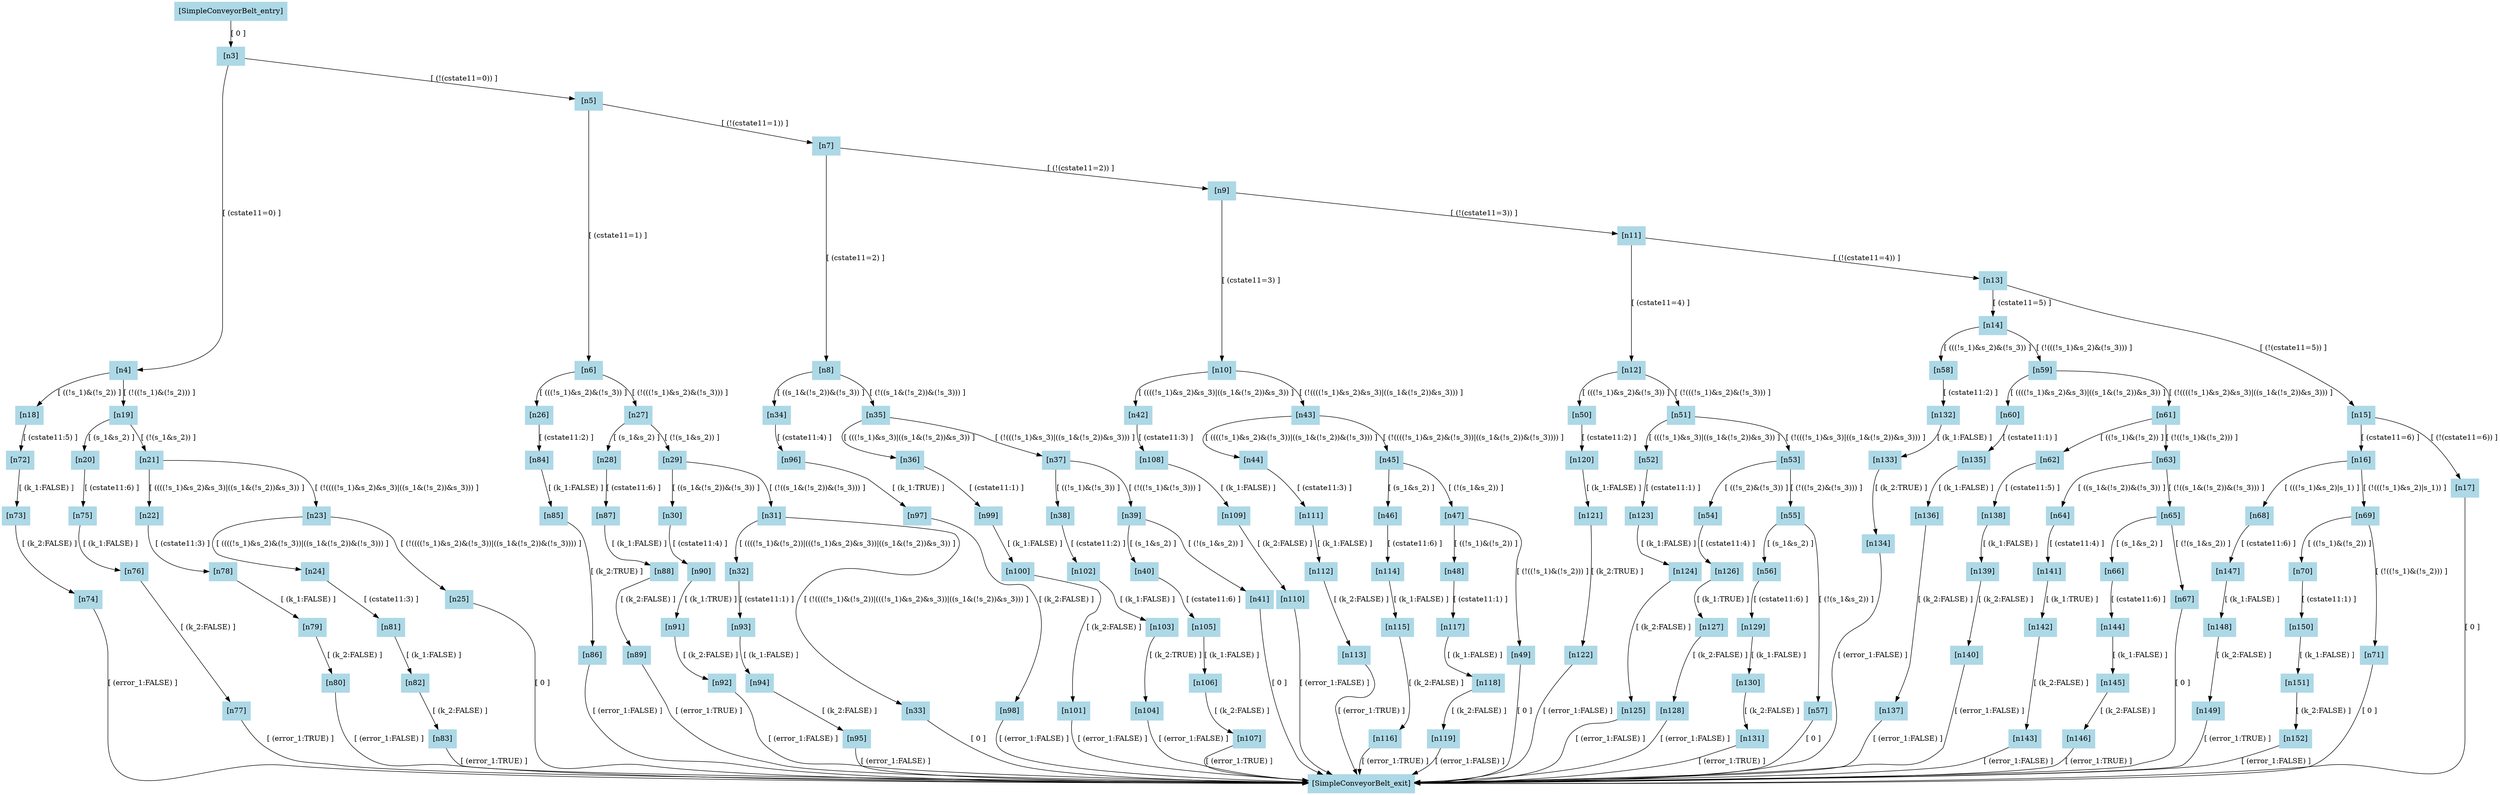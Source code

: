 digraph "SimpleConveyorBelt" {
"[SimpleConveyorBelt_entry]" [label="[SimpleConveyorBelt_entry]", color=lightblue,style=filled,shape=box]
"[n3]" [label="[n3]", color=lightblue,style=filled,shape=box]
"[n4]" [label="[n4]", color=lightblue,style=filled,shape=box]
"[n5]" [label="[n5]", color=lightblue,style=filled,shape=box]
"[n6]" [label="[n6]", color=lightblue,style=filled,shape=box]
"[n7]" [label="[n7]", color=lightblue,style=filled,shape=box]
"[n8]" [label="[n8]", color=lightblue,style=filled,shape=box]
"[n9]" [label="[n9]", color=lightblue,style=filled,shape=box]
"[n10]" [label="[n10]", color=lightblue,style=filled,shape=box]
"[n11]" [label="[n11]", color=lightblue,style=filled,shape=box]
"[n12]" [label="[n12]", color=lightblue,style=filled,shape=box]
"[n13]" [label="[n13]", color=lightblue,style=filled,shape=box]
"[n14]" [label="[n14]", color=lightblue,style=filled,shape=box]
"[n15]" [label="[n15]", color=lightblue,style=filled,shape=box]
"[n16]" [label="[n16]", color=lightblue,style=filled,shape=box]
"[n17]" [label="[n17]", color=lightblue,style=filled,shape=box]
"[n18]" [label="[n18]", color=lightblue,style=filled,shape=box]
"[n19]" [label="[n19]", color=lightblue,style=filled,shape=box]
"[n20]" [label="[n20]", color=lightblue,style=filled,shape=box]
"[n21]" [label="[n21]", color=lightblue,style=filled,shape=box]
"[n22]" [label="[n22]", color=lightblue,style=filled,shape=box]
"[n23]" [label="[n23]", color=lightblue,style=filled,shape=box]
"[n24]" [label="[n24]", color=lightblue,style=filled,shape=box]
"[n25]" [label="[n25]", color=lightblue,style=filled,shape=box]
"[n26]" [label="[n26]", color=lightblue,style=filled,shape=box]
"[n27]" [label="[n27]", color=lightblue,style=filled,shape=box]
"[n28]" [label="[n28]", color=lightblue,style=filled,shape=box]
"[n29]" [label="[n29]", color=lightblue,style=filled,shape=box]
"[n30]" [label="[n30]", color=lightblue,style=filled,shape=box]
"[n31]" [label="[n31]", color=lightblue,style=filled,shape=box]
"[n32]" [label="[n32]", color=lightblue,style=filled,shape=box]
"[n33]" [label="[n33]", color=lightblue,style=filled,shape=box]
"[n34]" [label="[n34]", color=lightblue,style=filled,shape=box]
"[n35]" [label="[n35]", color=lightblue,style=filled,shape=box]
"[n36]" [label="[n36]", color=lightblue,style=filled,shape=box]
"[n37]" [label="[n37]", color=lightblue,style=filled,shape=box]
"[n38]" [label="[n38]", color=lightblue,style=filled,shape=box]
"[n39]" [label="[n39]", color=lightblue,style=filled,shape=box]
"[n40]" [label="[n40]", color=lightblue,style=filled,shape=box]
"[n41]" [label="[n41]", color=lightblue,style=filled,shape=box]
"[n42]" [label="[n42]", color=lightblue,style=filled,shape=box]
"[n43]" [label="[n43]", color=lightblue,style=filled,shape=box]
"[n44]" [label="[n44]", color=lightblue,style=filled,shape=box]
"[n45]" [label="[n45]", color=lightblue,style=filled,shape=box]
"[n46]" [label="[n46]", color=lightblue,style=filled,shape=box]
"[n47]" [label="[n47]", color=lightblue,style=filled,shape=box]
"[n48]" [label="[n48]", color=lightblue,style=filled,shape=box]
"[n49]" [label="[n49]", color=lightblue,style=filled,shape=box]
"[n50]" [label="[n50]", color=lightblue,style=filled,shape=box]
"[n51]" [label="[n51]", color=lightblue,style=filled,shape=box]
"[n52]" [label="[n52]", color=lightblue,style=filled,shape=box]
"[n53]" [label="[n53]", color=lightblue,style=filled,shape=box]
"[n54]" [label="[n54]", color=lightblue,style=filled,shape=box]
"[n55]" [label="[n55]", color=lightblue,style=filled,shape=box]
"[n56]" [label="[n56]", color=lightblue,style=filled,shape=box]
"[n57]" [label="[n57]", color=lightblue,style=filled,shape=box]
"[n58]" [label="[n58]", color=lightblue,style=filled,shape=box]
"[n59]" [label="[n59]", color=lightblue,style=filled,shape=box]
"[n60]" [label="[n60]", color=lightblue,style=filled,shape=box]
"[n61]" [label="[n61]", color=lightblue,style=filled,shape=box]
"[n62]" [label="[n62]", color=lightblue,style=filled,shape=box]
"[n63]" [label="[n63]", color=lightblue,style=filled,shape=box]
"[n64]" [label="[n64]", color=lightblue,style=filled,shape=box]
"[n65]" [label="[n65]", color=lightblue,style=filled,shape=box]
"[n66]" [label="[n66]", color=lightblue,style=filled,shape=box]
"[n67]" [label="[n67]", color=lightblue,style=filled,shape=box]
"[n68]" [label="[n68]", color=lightblue,style=filled,shape=box]
"[n69]" [label="[n69]", color=lightblue,style=filled,shape=box]
"[n70]" [label="[n70]", color=lightblue,style=filled,shape=box]
"[n71]" [label="[n71]", color=lightblue,style=filled,shape=box]
"[n72]" [label="[n72]", color=lightblue,style=filled,shape=box]
"[n73]" [label="[n73]", color=lightblue,style=filled,shape=box]
"[n74]" [label="[n74]", color=lightblue,style=filled,shape=box]
"[n75]" [label="[n75]", color=lightblue,style=filled,shape=box]
"[n76]" [label="[n76]", color=lightblue,style=filled,shape=box]
"[n77]" [label="[n77]", color=lightblue,style=filled,shape=box]
"[n78]" [label="[n78]", color=lightblue,style=filled,shape=box]
"[n79]" [label="[n79]", color=lightblue,style=filled,shape=box]
"[n80]" [label="[n80]", color=lightblue,style=filled,shape=box]
"[n81]" [label="[n81]", color=lightblue,style=filled,shape=box]
"[n82]" [label="[n82]", color=lightblue,style=filled,shape=box]
"[n83]" [label="[n83]", color=lightblue,style=filled,shape=box]
"[n84]" [label="[n84]", color=lightblue,style=filled,shape=box]
"[n85]" [label="[n85]", color=lightblue,style=filled,shape=box]
"[n86]" [label="[n86]", color=lightblue,style=filled,shape=box]
"[n87]" [label="[n87]", color=lightblue,style=filled,shape=box]
"[n88]" [label="[n88]", color=lightblue,style=filled,shape=box]
"[n89]" [label="[n89]", color=lightblue,style=filled,shape=box]
"[n90]" [label="[n90]", color=lightblue,style=filled,shape=box]
"[n91]" [label="[n91]", color=lightblue,style=filled,shape=box]
"[n92]" [label="[n92]", color=lightblue,style=filled,shape=box]
"[n93]" [label="[n93]", color=lightblue,style=filled,shape=box]
"[n94]" [label="[n94]", color=lightblue,style=filled,shape=box]
"[n95]" [label="[n95]", color=lightblue,style=filled,shape=box]
"[n96]" [label="[n96]", color=lightblue,style=filled,shape=box]
"[n97]" [label="[n97]", color=lightblue,style=filled,shape=box]
"[n98]" [label="[n98]", color=lightblue,style=filled,shape=box]
"[n99]" [label="[n99]", color=lightblue,style=filled,shape=box]
"[n100]" [label="[n100]", color=lightblue,style=filled,shape=box]
"[n101]" [label="[n101]", color=lightblue,style=filled,shape=box]
"[n102]" [label="[n102]", color=lightblue,style=filled,shape=box]
"[n103]" [label="[n103]", color=lightblue,style=filled,shape=box]
"[n104]" [label="[n104]", color=lightblue,style=filled,shape=box]
"[n105]" [label="[n105]", color=lightblue,style=filled,shape=box]
"[n106]" [label="[n106]", color=lightblue,style=filled,shape=box]
"[n107]" [label="[n107]", color=lightblue,style=filled,shape=box]
"[n108]" [label="[n108]", color=lightblue,style=filled,shape=box]
"[n109]" [label="[n109]", color=lightblue,style=filled,shape=box]
"[n110]" [label="[n110]", color=lightblue,style=filled,shape=box]
"[n111]" [label="[n111]", color=lightblue,style=filled,shape=box]
"[n112]" [label="[n112]", color=lightblue,style=filled,shape=box]
"[n113]" [label="[n113]", color=lightblue,style=filled,shape=box]
"[n114]" [label="[n114]", color=lightblue,style=filled,shape=box]
"[n115]" [label="[n115]", color=lightblue,style=filled,shape=box]
"[n116]" [label="[n116]", color=lightblue,style=filled,shape=box]
"[n117]" [label="[n117]", color=lightblue,style=filled,shape=box]
"[n118]" [label="[n118]", color=lightblue,style=filled,shape=box]
"[n119]" [label="[n119]", color=lightblue,style=filled,shape=box]
"[n120]" [label="[n120]", color=lightblue,style=filled,shape=box]
"[n121]" [label="[n121]", color=lightblue,style=filled,shape=box]
"[n122]" [label="[n122]", color=lightblue,style=filled,shape=box]
"[n123]" [label="[n123]", color=lightblue,style=filled,shape=box]
"[n124]" [label="[n124]", color=lightblue,style=filled,shape=box]
"[n125]" [label="[n125]", color=lightblue,style=filled,shape=box]
"[n126]" [label="[n126]", color=lightblue,style=filled,shape=box]
"[n127]" [label="[n127]", color=lightblue,style=filled,shape=box]
"[n128]" [label="[n128]", color=lightblue,style=filled,shape=box]
"[n129]" [label="[n129]", color=lightblue,style=filled,shape=box]
"[n130]" [label="[n130]", color=lightblue,style=filled,shape=box]
"[n131]" [label="[n131]", color=lightblue,style=filled,shape=box]
"[n132]" [label="[n132]", color=lightblue,style=filled,shape=box]
"[n133]" [label="[n133]", color=lightblue,style=filled,shape=box]
"[n134]" [label="[n134]", color=lightblue,style=filled,shape=box]
"[n135]" [label="[n135]", color=lightblue,style=filled,shape=box]
"[n136]" [label="[n136]", color=lightblue,style=filled,shape=box]
"[n137]" [label="[n137]", color=lightblue,style=filled,shape=box]
"[n138]" [label="[n138]", color=lightblue,style=filled,shape=box]
"[n139]" [label="[n139]", color=lightblue,style=filled,shape=box]
"[n140]" [label="[n140]", color=lightblue,style=filled,shape=box]
"[n141]" [label="[n141]", color=lightblue,style=filled,shape=box]
"[n142]" [label="[n142]", color=lightblue,style=filled,shape=box]
"[n143]" [label="[n143]", color=lightblue,style=filled,shape=box]
"[n144]" [label="[n144]", color=lightblue,style=filled,shape=box]
"[n145]" [label="[n145]", color=lightblue,style=filled,shape=box]
"[n146]" [label="[n146]", color=lightblue,style=filled,shape=box]
"[n147]" [label="[n147]", color=lightblue,style=filled,shape=box]
"[n148]" [label="[n148]", color=lightblue,style=filled,shape=box]
"[n149]" [label="[n149]", color=lightblue,style=filled,shape=box]
"[n150]" [label="[n150]", color=lightblue,style=filled,shape=box]
"[n151]" [label="[n151]", color=lightblue,style=filled,shape=box]
"[n152]" [label="[n152]", color=lightblue,style=filled,shape=box]
"[SimpleConveyorBelt_exit]" [label="[SimpleConveyorBelt_exit]", color=lightblue,style=filled,shape=box]
"[SimpleConveyorBelt_entry]" -> "[n3]" [label="[ 0 ]",color=black]
"[n3]" -> "[n4]" [label="[ (cstate11=0) ]",color=black]
"[n3]" -> "[n5]" [label="[ (!(cstate11=0)) ]",color=black]
"[n5]" -> "[n6]" [label="[ (cstate11=1) ]",color=black]
"[n5]" -> "[n7]" [label="[ (!(cstate11=1)) ]",color=black]
"[n7]" -> "[n8]" [label="[ (cstate11=2) ]",color=black]
"[n7]" -> "[n9]" [label="[ (!(cstate11=2)) ]",color=black]
"[n9]" -> "[n10]" [label="[ (cstate11=3) ]",color=black]
"[n9]" -> "[n11]" [label="[ (!(cstate11=3)) ]",color=black]
"[n11]" -> "[n12]" [label="[ (cstate11=4) ]",color=black]
"[n11]" -> "[n13]" [label="[ (!(cstate11=4)) ]",color=black]
"[n13]" -> "[n14]" [label="[ (cstate11=5) ]",color=black]
"[n13]" -> "[n15]" [label="[ (!(cstate11=5)) ]",color=black]
"[n15]" -> "[n16]" [label="[ (cstate11=6) ]",color=black]
"[n15]" -> "[n17]" [label="[ (!(cstate11=6)) ]",color=black]
"[n17]" -> "[SimpleConveyorBelt_exit]" [label="[ 0 ]",color=black]
"[n4]" -> "[n18]" [label="[ ((!s_1)&(!s_2)) ]",color=black]
"[n4]" -> "[n19]" [label="[ (!((!s_1)&(!s_2))) ]",color=black]
"[n19]" -> "[n20]" [label="[ (s_1&s_2) ]",color=black]
"[n19]" -> "[n21]" [label="[ (!(s_1&s_2)) ]",color=black]
"[n21]" -> "[n22]" [label="[ ((((!s_1)&s_2)&s_3)|((s_1&(!s_2))&s_3)) ]",color=black]
"[n21]" -> "[n23]" [label="[ (!((((!s_1)&s_2)&s_3)|((s_1&(!s_2))&s_3))) ]",color=black]
"[n23]" -> "[n24]" [label="[ ((((!s_1)&s_2)&(!s_3))|((s_1&(!s_2))&(!s_3))) ]",color=black]
"[n23]" -> "[n25]" [label="[ (!((((!s_1)&s_2)&(!s_3))|((s_1&(!s_2))&(!s_3)))) ]",color=black]
"[n25]" -> "[SimpleConveyorBelt_exit]" [label="[ 0 ]",color=black]
"[n6]" -> "[n26]" [label="[ (((!s_1)&s_2)&(!s_3)) ]",color=black]
"[n6]" -> "[n27]" [label="[ (!(((!s_1)&s_2)&(!s_3))) ]",color=black]
"[n27]" -> "[n28]" [label="[ (s_1&s_2) ]",color=black]
"[n27]" -> "[n29]" [label="[ (!(s_1&s_2)) ]",color=black]
"[n29]" -> "[n30]" [label="[ ((s_1&(!s_2))&(!s_3)) ]",color=black]
"[n29]" -> "[n31]" [label="[ (!((s_1&(!s_2))&(!s_3))) ]",color=black]
"[n31]" -> "[n32]" [label="[ ((((!s_1)&(!s_2))|(((!s_1)&s_2)&s_3))|((s_1&(!s_2))&s_3)) ]",color=black]
"[n31]" -> "[n33]" [label="[ (!((((!s_1)&(!s_2))|(((!s_1)&s_2)&s_3))|((s_1&(!s_2))&s_3))) ]",color=black]
"[n33]" -> "[SimpleConveyorBelt_exit]" [label="[ 0 ]",color=black]
"[n8]" -> "[n34]" [label="[ ((s_1&(!s_2))&(!s_3)) ]",color=black]
"[n8]" -> "[n35]" [label="[ (!((s_1&(!s_2))&(!s_3))) ]",color=black]
"[n35]" -> "[n36]" [label="[ (((!s_1)&s_3)|((s_1&(!s_2))&s_3)) ]",color=black]
"[n35]" -> "[n37]" [label="[ (!(((!s_1)&s_3)|((s_1&(!s_2))&s_3))) ]",color=black]
"[n37]" -> "[n38]" [label="[ ((!s_1)&(!s_3)) ]",color=black]
"[n37]" -> "[n39]" [label="[ (!((!s_1)&(!s_3))) ]",color=black]
"[n39]" -> "[n40]" [label="[ (s_1&s_2) ]",color=black]
"[n39]" -> "[n41]" [label="[ (!(s_1&s_2)) ]",color=black]
"[n41]" -> "[SimpleConveyorBelt_exit]" [label="[ 0 ]",color=black]
"[n10]" -> "[n42]" [label="[ ((((!s_1)&s_2)&s_3)|((s_1&(!s_2))&s_3)) ]",color=black]
"[n10]" -> "[n43]" [label="[ (!((((!s_1)&s_2)&s_3)|((s_1&(!s_2))&s_3))) ]",color=black]
"[n43]" -> "[n44]" [label="[ ((((!s_1)&s_2)&(!s_3))|((s_1&(!s_2))&(!s_3))) ]",color=black]
"[n43]" -> "[n45]" [label="[ (!((((!s_1)&s_2)&(!s_3))|((s_1&(!s_2))&(!s_3)))) ]",color=black]
"[n45]" -> "[n46]" [label="[ (s_1&s_2) ]",color=black]
"[n45]" -> "[n47]" [label="[ (!(s_1&s_2)) ]",color=black]
"[n47]" -> "[n48]" [label="[ ((!s_1)&(!s_2)) ]",color=black]
"[n47]" -> "[n49]" [label="[ (!((!s_1)&(!s_2))) ]",color=black]
"[n49]" -> "[SimpleConveyorBelt_exit]" [label="[ 0 ]",color=black]
"[n12]" -> "[n50]" [label="[ (((!s_1)&s_2)&(!s_3)) ]",color=black]
"[n12]" -> "[n51]" [label="[ (!(((!s_1)&s_2)&(!s_3))) ]",color=black]
"[n51]" -> "[n52]" [label="[ (((!s_1)&s_3)|((s_1&(!s_2))&s_3)) ]",color=black]
"[n51]" -> "[n53]" [label="[ (!(((!s_1)&s_3)|((s_1&(!s_2))&s_3))) ]",color=black]
"[n53]" -> "[n54]" [label="[ ((!s_2)&(!s_3)) ]",color=black]
"[n53]" -> "[n55]" [label="[ (!((!s_2)&(!s_3))) ]",color=black]
"[n55]" -> "[n56]" [label="[ (s_1&s_2) ]",color=black]
"[n55]" -> "[n57]" [label="[ (!(s_1&s_2)) ]",color=black]
"[n57]" -> "[SimpleConveyorBelt_exit]" [label="[ 0 ]",color=black]
"[n14]" -> "[n58]" [label="[ (((!s_1)&s_2)&(!s_3)) ]",color=black]
"[n14]" -> "[n59]" [label="[ (!(((!s_1)&s_2)&(!s_3))) ]",color=black]
"[n59]" -> "[n60]" [label="[ ((((!s_1)&s_2)&s_3)|((s_1&(!s_2))&s_3)) ]",color=black]
"[n59]" -> "[n61]" [label="[ (!((((!s_1)&s_2)&s_3)|((s_1&(!s_2))&s_3))) ]",color=black]
"[n61]" -> "[n62]" [label="[ ((!s_1)&(!s_2)) ]",color=black]
"[n61]" -> "[n63]" [label="[ (!((!s_1)&(!s_2))) ]",color=black]
"[n63]" -> "[n64]" [label="[ ((s_1&(!s_2))&(!s_3)) ]",color=black]
"[n63]" -> "[n65]" [label="[ (!((s_1&(!s_2))&(!s_3))) ]",color=black]
"[n65]" -> "[n66]" [label="[ (s_1&s_2) ]",color=black]
"[n65]" -> "[n67]" [label="[ (!(s_1&s_2)) ]",color=black]
"[n67]" -> "[SimpleConveyorBelt_exit]" [label="[ 0 ]",color=black]
"[n16]" -> "[n68]" [label="[ (((!s_1)&s_2)|s_1) ]",color=black]
"[n16]" -> "[n69]" [label="[ (!(((!s_1)&s_2)|s_1)) ]",color=black]
"[n69]" -> "[n70]" [label="[ ((!s_1)&(!s_2)) ]",color=black]
"[n69]" -> "[n71]" [label="[ (!((!s_1)&(!s_2))) ]",color=black]
"[n71]" -> "[SimpleConveyorBelt_exit]" [label="[ 0 ]",color=black]
"[n18]" -> "[n72]" [label="[ (cstate11:5) ]",color=black]
"[n72]" -> "[n73]" [label="[ (k_1:FALSE) ]",color=black]
"[n73]" -> "[n74]" [label="[ (k_2:FALSE) ]",color=black]
"[n74]" -> "[SimpleConveyorBelt_exit]" [label="[ (error_1:FALSE) ]",color=black]
"[n20]" -> "[n75]" [label="[ (cstate11:6) ]",color=black]
"[n75]" -> "[n76]" [label="[ (k_1:FALSE) ]",color=black]
"[n76]" -> "[n77]" [label="[ (k_2:FALSE) ]",color=black]
"[n77]" -> "[SimpleConveyorBelt_exit]" [label="[ (error_1:TRUE) ]",color=black]
"[n22]" -> "[n78]" [label="[ (cstate11:3) ]",color=black]
"[n78]" -> "[n79]" [label="[ (k_1:FALSE) ]",color=black]
"[n79]" -> "[n80]" [label="[ (k_2:FALSE) ]",color=black]
"[n80]" -> "[SimpleConveyorBelt_exit]" [label="[ (error_1:FALSE) ]",color=black]
"[n24]" -> "[n81]" [label="[ (cstate11:3) ]",color=black]
"[n81]" -> "[n82]" [label="[ (k_1:FALSE) ]",color=black]
"[n82]" -> "[n83]" [label="[ (k_2:FALSE) ]",color=black]
"[n83]" -> "[SimpleConveyorBelt_exit]" [label="[ (error_1:TRUE) ]",color=black]
"[n26]" -> "[n84]" [label="[ (cstate11:2) ]",color=black]
"[n84]" -> "[n85]" [label="[ (k_1:FALSE) ]",color=black]
"[n85]" -> "[n86]" [label="[ (k_2:TRUE) ]",color=black]
"[n86]" -> "[SimpleConveyorBelt_exit]" [label="[ (error_1:FALSE) ]",color=black]
"[n28]" -> "[n87]" [label="[ (cstate11:6) ]",color=black]
"[n87]" -> "[n88]" [label="[ (k_1:FALSE) ]",color=black]
"[n88]" -> "[n89]" [label="[ (k_2:FALSE) ]",color=black]
"[n89]" -> "[SimpleConveyorBelt_exit]" [label="[ (error_1:TRUE) ]",color=black]
"[n30]" -> "[n90]" [label="[ (cstate11:4) ]",color=black]
"[n90]" -> "[n91]" [label="[ (k_1:TRUE) ]",color=black]
"[n91]" -> "[n92]" [label="[ (k_2:FALSE) ]",color=black]
"[n92]" -> "[SimpleConveyorBelt_exit]" [label="[ (error_1:FALSE) ]",color=black]
"[n32]" -> "[n93]" [label="[ (cstate11:1) ]",color=black]
"[n93]" -> "[n94]" [label="[ (k_1:FALSE) ]",color=black]
"[n94]" -> "[n95]" [label="[ (k_2:FALSE) ]",color=black]
"[n95]" -> "[SimpleConveyorBelt_exit]" [label="[ (error_1:FALSE) ]",color=black]
"[n34]" -> "[n96]" [label="[ (cstate11:4) ]",color=black]
"[n96]" -> "[n97]" [label="[ (k_1:TRUE) ]",color=black]
"[n97]" -> "[n98]" [label="[ (k_2:FALSE) ]",color=black]
"[n98]" -> "[SimpleConveyorBelt_exit]" [label="[ (error_1:FALSE) ]",color=black]
"[n36]" -> "[n99]" [label="[ (cstate11:1) ]",color=black]
"[n99]" -> "[n100]" [label="[ (k_1:FALSE) ]",color=black]
"[n100]" -> "[n101]" [label="[ (k_2:FALSE) ]",color=black]
"[n101]" -> "[SimpleConveyorBelt_exit]" [label="[ (error_1:FALSE) ]",color=black]
"[n38]" -> "[n102]" [label="[ (cstate11:2) ]",color=black]
"[n102]" -> "[n103]" [label="[ (k_1:FALSE) ]",color=black]
"[n103]" -> "[n104]" [label="[ (k_2:TRUE) ]",color=black]
"[n104]" -> "[SimpleConveyorBelt_exit]" [label="[ (error_1:FALSE) ]",color=black]
"[n40]" -> "[n105]" [label="[ (cstate11:6) ]",color=black]
"[n105]" -> "[n106]" [label="[ (k_1:FALSE) ]",color=black]
"[n106]" -> "[n107]" [label="[ (k_2:FALSE) ]",color=black]
"[n107]" -> "[SimpleConveyorBelt_exit]" [label="[ (error_1:TRUE) ]",color=black]
"[n42]" -> "[n108]" [label="[ (cstate11:3) ]",color=black]
"[n108]" -> "[n109]" [label="[ (k_1:FALSE) ]",color=black]
"[n109]" -> "[n110]" [label="[ (k_2:FALSE) ]",color=black]
"[n110]" -> "[SimpleConveyorBelt_exit]" [label="[ (error_1:FALSE) ]",color=black]
"[n44]" -> "[n111]" [label="[ (cstate11:3) ]",color=black]
"[n111]" -> "[n112]" [label="[ (k_1:FALSE) ]",color=black]
"[n112]" -> "[n113]" [label="[ (k_2:FALSE) ]",color=black]
"[n113]" -> "[SimpleConveyorBelt_exit]" [label="[ (error_1:TRUE) ]",color=black]
"[n46]" -> "[n114]" [label="[ (cstate11:6) ]",color=black]
"[n114]" -> "[n115]" [label="[ (k_1:FALSE) ]",color=black]
"[n115]" -> "[n116]" [label="[ (k_2:FALSE) ]",color=black]
"[n116]" -> "[SimpleConveyorBelt_exit]" [label="[ (error_1:TRUE) ]",color=black]
"[n48]" -> "[n117]" [label="[ (cstate11:1) ]",color=black]
"[n117]" -> "[n118]" [label="[ (k_1:FALSE) ]",color=black]
"[n118]" -> "[n119]" [label="[ (k_2:FALSE) ]",color=black]
"[n119]" -> "[SimpleConveyorBelt_exit]" [label="[ (error_1:FALSE) ]",color=black]
"[n50]" -> "[n120]" [label="[ (cstate11:2) ]",color=black]
"[n120]" -> "[n121]" [label="[ (k_1:FALSE) ]",color=black]
"[n121]" -> "[n122]" [label="[ (k_2:TRUE) ]",color=black]
"[n122]" -> "[SimpleConveyorBelt_exit]" [label="[ (error_1:FALSE) ]",color=black]
"[n52]" -> "[n123]" [label="[ (cstate11:1) ]",color=black]
"[n123]" -> "[n124]" [label="[ (k_1:FALSE) ]",color=black]
"[n124]" -> "[n125]" [label="[ (k_2:FALSE) ]",color=black]
"[n125]" -> "[SimpleConveyorBelt_exit]" [label="[ (error_1:FALSE) ]",color=black]
"[n54]" -> "[n126]" [label="[ (cstate11:4) ]",color=black]
"[n126]" -> "[n127]" [label="[ (k_1:TRUE) ]",color=black]
"[n127]" -> "[n128]" [label="[ (k_2:FALSE) ]",color=black]
"[n128]" -> "[SimpleConveyorBelt_exit]" [label="[ (error_1:FALSE) ]",color=black]
"[n56]" -> "[n129]" [label="[ (cstate11:6) ]",color=black]
"[n129]" -> "[n130]" [label="[ (k_1:FALSE) ]",color=black]
"[n130]" -> "[n131]" [label="[ (k_2:FALSE) ]",color=black]
"[n131]" -> "[SimpleConveyorBelt_exit]" [label="[ (error_1:TRUE) ]",color=black]
"[n58]" -> "[n132]" [label="[ (cstate11:2) ]",color=black]
"[n132]" -> "[n133]" [label="[ (k_1:FALSE) ]",color=black]
"[n133]" -> "[n134]" [label="[ (k_2:TRUE) ]",color=black]
"[n134]" -> "[SimpleConveyorBelt_exit]" [label="[ (error_1:FALSE) ]",color=black]
"[n60]" -> "[n135]" [label="[ (cstate11:1) ]",color=black]
"[n135]" -> "[n136]" [label="[ (k_1:FALSE) ]",color=black]
"[n136]" -> "[n137]" [label="[ (k_2:FALSE) ]",color=black]
"[n137]" -> "[SimpleConveyorBelt_exit]" [label="[ (error_1:FALSE) ]",color=black]
"[n62]" -> "[n138]" [label="[ (cstate11:5) ]",color=black]
"[n138]" -> "[n139]" [label="[ (k_1:FALSE) ]",color=black]
"[n139]" -> "[n140]" [label="[ (k_2:FALSE) ]",color=black]
"[n140]" -> "[SimpleConveyorBelt_exit]" [label="[ (error_1:FALSE) ]",color=black]
"[n64]" -> "[n141]" [label="[ (cstate11:4) ]",color=black]
"[n141]" -> "[n142]" [label="[ (k_1:TRUE) ]",color=black]
"[n142]" -> "[n143]" [label="[ (k_2:FALSE) ]",color=black]
"[n143]" -> "[SimpleConveyorBelt_exit]" [label="[ (error_1:FALSE) ]",color=black]
"[n66]" -> "[n144]" [label="[ (cstate11:6) ]",color=black]
"[n144]" -> "[n145]" [label="[ (k_1:FALSE) ]",color=black]
"[n145]" -> "[n146]" [label="[ (k_2:FALSE) ]",color=black]
"[n146]" -> "[SimpleConveyorBelt_exit]" [label="[ (error_1:TRUE) ]",color=black]
"[n68]" -> "[n147]" [label="[ (cstate11:6) ]",color=black]
"[n147]" -> "[n148]" [label="[ (k_1:FALSE) ]",color=black]
"[n148]" -> "[n149]" [label="[ (k_2:FALSE) ]",color=black]
"[n149]" -> "[SimpleConveyorBelt_exit]" [label="[ (error_1:TRUE) ]",color=black]
"[n70]" -> "[n150]" [label="[ (cstate11:1) ]",color=black]
"[n150]" -> "[n151]" [label="[ (k_1:FALSE) ]",color=black]
"[n151]" -> "[n152]" [label="[ (k_2:FALSE) ]",color=black]
"[n152]" -> "[SimpleConveyorBelt_exit]" [label="[ (error_1:FALSE) ]",color=black]
}
